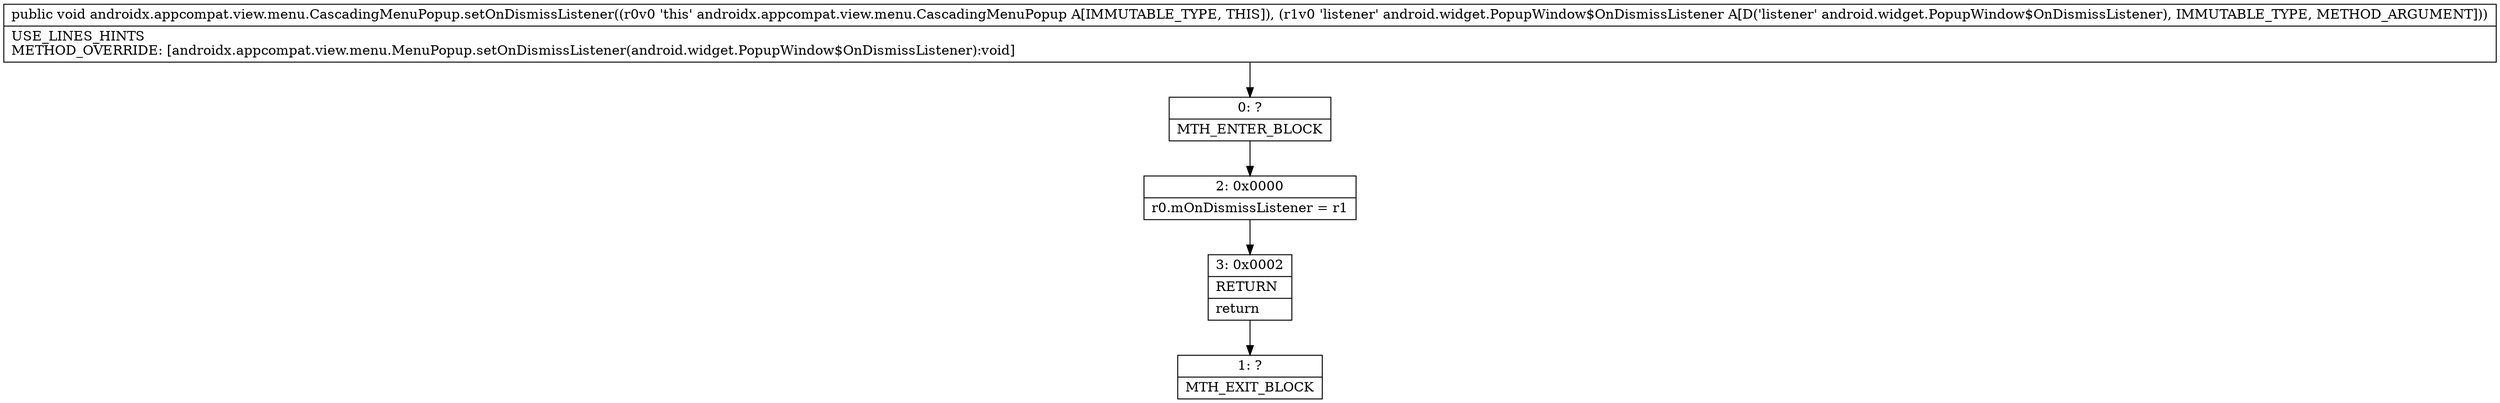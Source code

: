 digraph "CFG forandroidx.appcompat.view.menu.CascadingMenuPopup.setOnDismissListener(Landroid\/widget\/PopupWindow$OnDismissListener;)V" {
Node_0 [shape=record,label="{0\:\ ?|MTH_ENTER_BLOCK\l}"];
Node_2 [shape=record,label="{2\:\ 0x0000|r0.mOnDismissListener = r1\l}"];
Node_3 [shape=record,label="{3\:\ 0x0002|RETURN\l|return\l}"];
Node_1 [shape=record,label="{1\:\ ?|MTH_EXIT_BLOCK\l}"];
MethodNode[shape=record,label="{public void androidx.appcompat.view.menu.CascadingMenuPopup.setOnDismissListener((r0v0 'this' androidx.appcompat.view.menu.CascadingMenuPopup A[IMMUTABLE_TYPE, THIS]), (r1v0 'listener' android.widget.PopupWindow$OnDismissListener A[D('listener' android.widget.PopupWindow$OnDismissListener), IMMUTABLE_TYPE, METHOD_ARGUMENT]))  | USE_LINES_HINTS\lMETHOD_OVERRIDE: [androidx.appcompat.view.menu.MenuPopup.setOnDismissListener(android.widget.PopupWindow$OnDismissListener):void]\l}"];
MethodNode -> Node_0;Node_0 -> Node_2;
Node_2 -> Node_3;
Node_3 -> Node_1;
}

